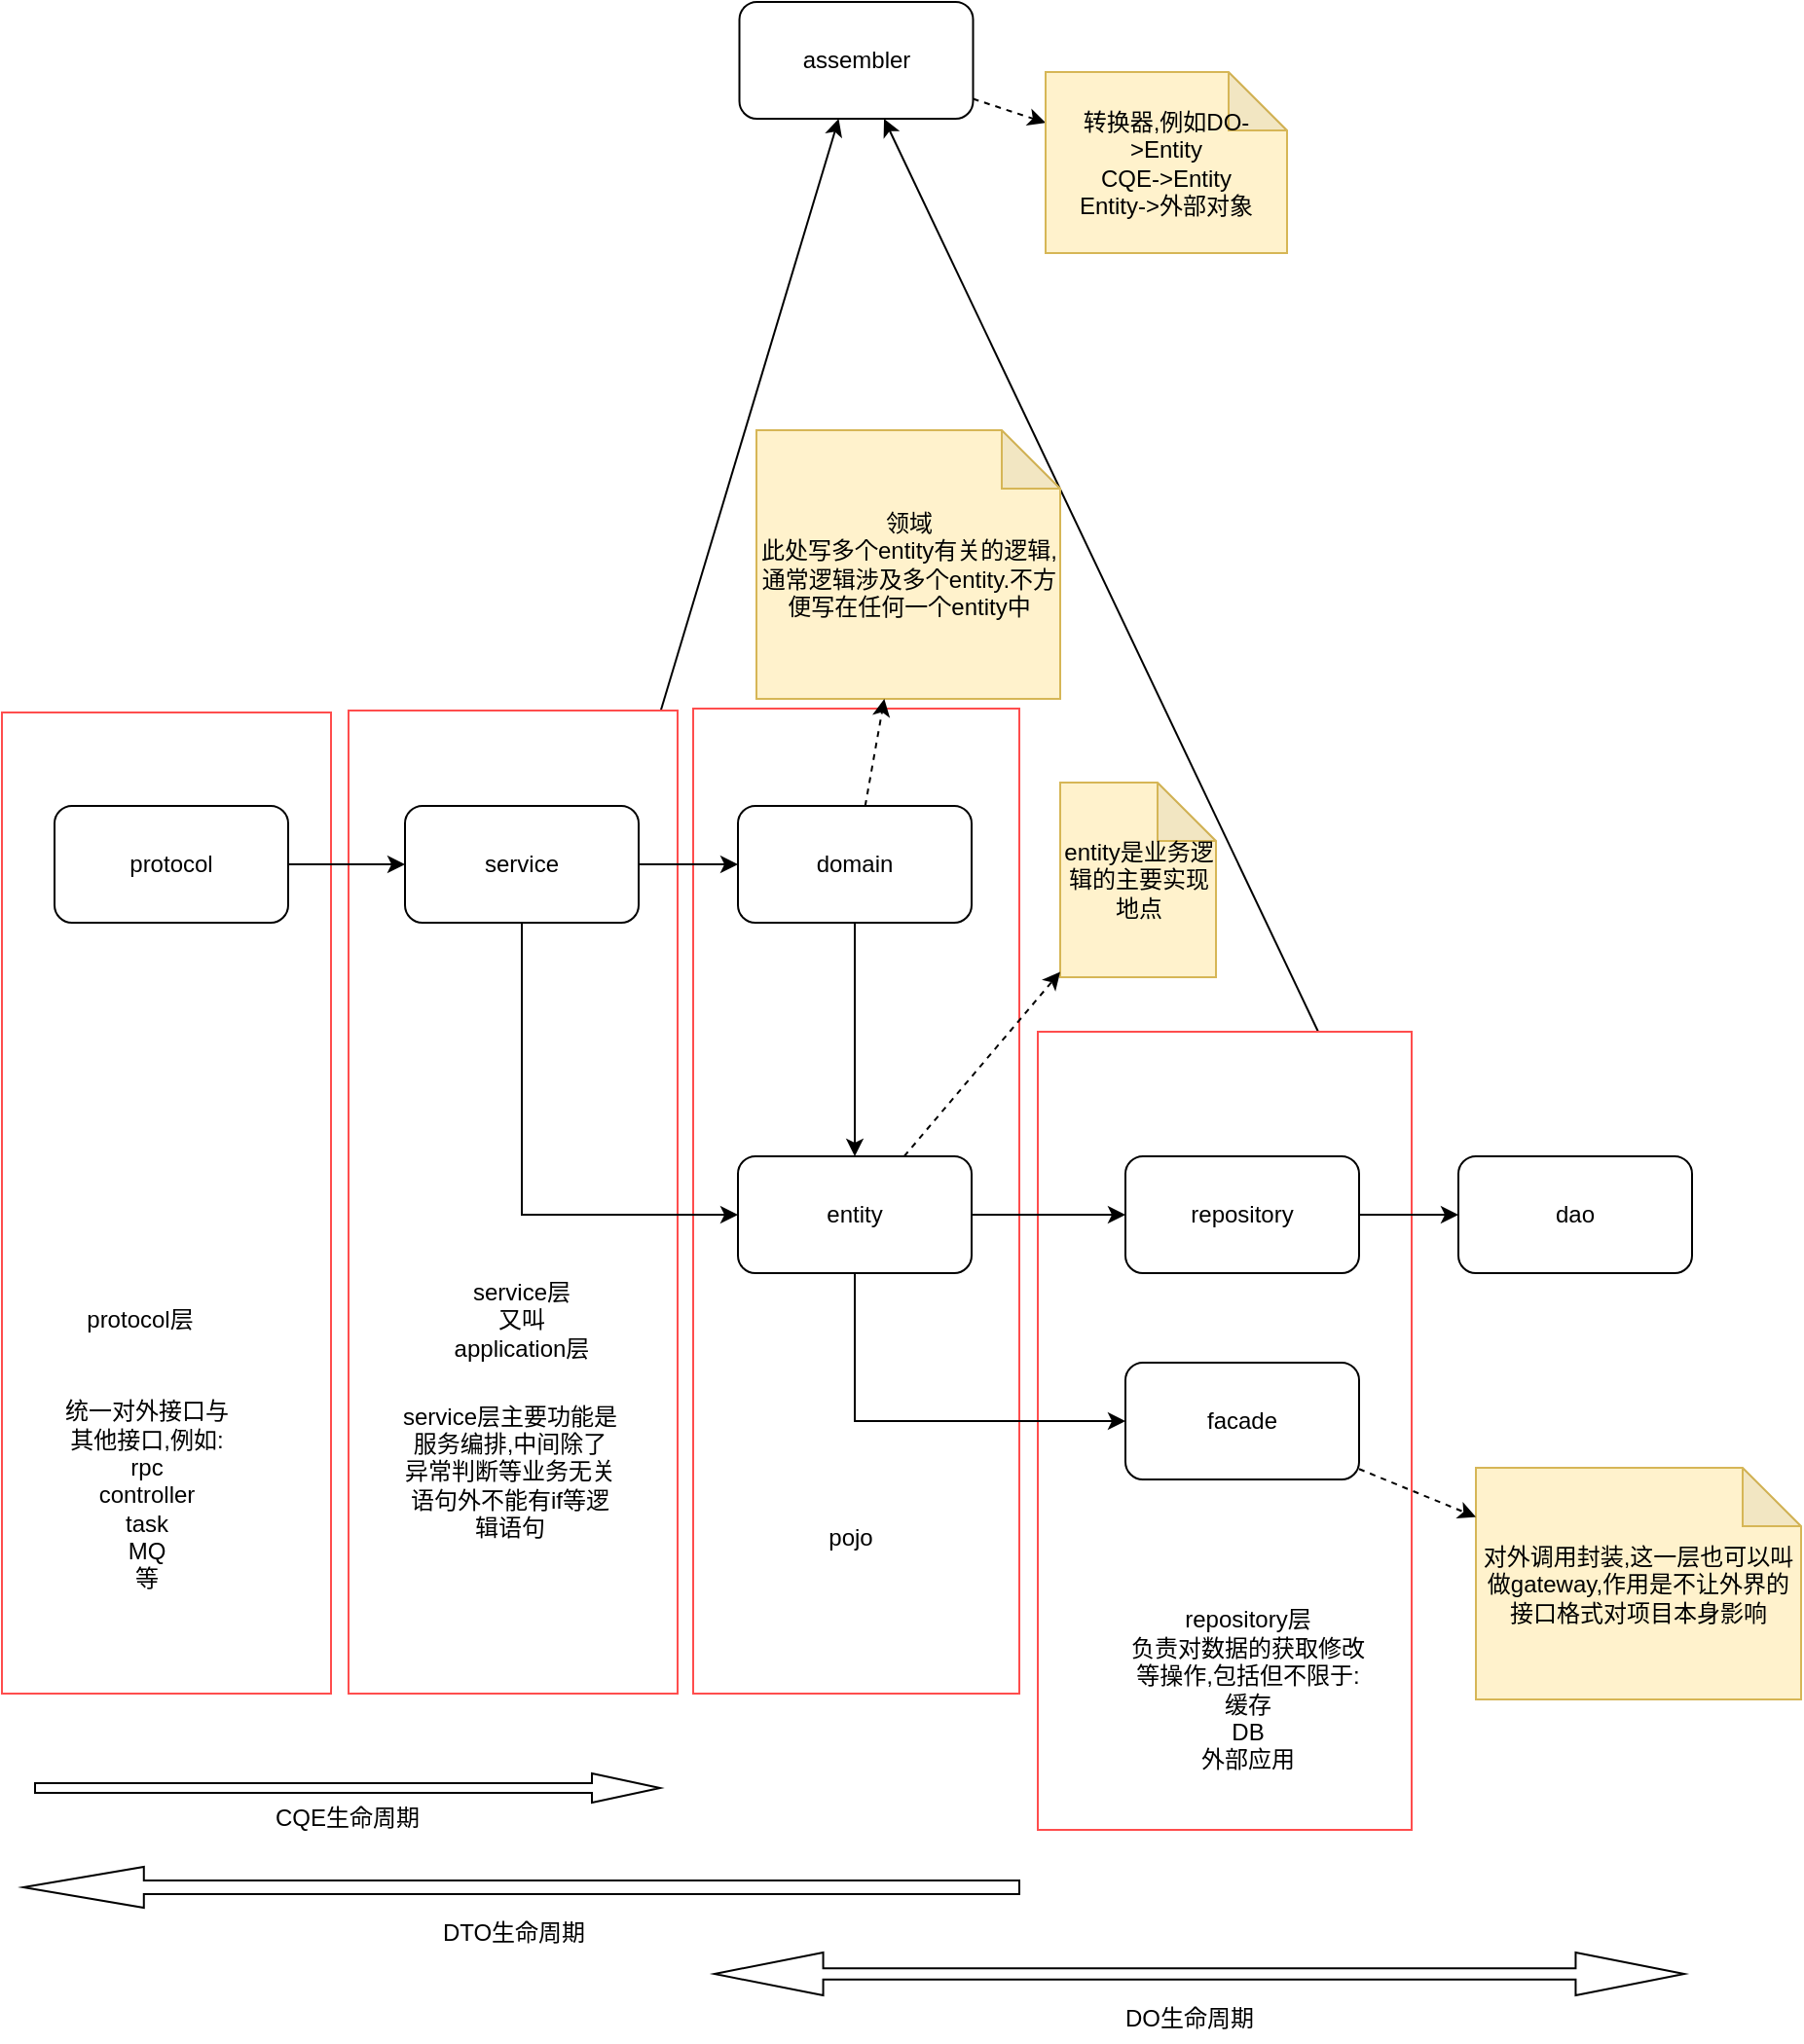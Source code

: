 <mxfile version="14.9.6" type="device"><diagram id="CCzBKcG8npg0QQUYREzx" name="第 1 页"><mxGraphModel dx="2797" dy="1009" grid="0" gridSize="10" guides="1" tooltips="1" connect="1" arrows="1" fold="1" page="0" pageScale="1" pageWidth="827" pageHeight="1169" math="0" shadow="0"><root><mxCell id="0"/><mxCell id="1" parent="0"/><mxCell id="ZXlop6cL9wTdBfpkYJrF-3" style="edgeStyle=none;rounded=0;orthogonalLoop=1;jettySize=auto;html=1;exitX=0.75;exitY=0;exitDx=0;exitDy=0;" parent="1" source="9oCh7La_qyxHWpQF2uG_-40" target="ZXlop6cL9wTdBfpkYJrF-1" edge="1"><mxGeometry relative="1" as="geometry"/></mxCell><mxCell id="9oCh7La_qyxHWpQF2uG_-40" value="" style="rounded=0;whiteSpace=wrap;html=1;fillColor=none;strokeColor=#FF4D4D;" parent="1" vertex="1"><mxGeometry x="-182" y="666" width="192" height="410" as="geometry"/></mxCell><mxCell id="9oCh7La_qyxHWpQF2uG_-41" value="repository层&lt;br&gt;负责对数据的获取修改等操作,包括但不限于:&lt;br&gt;缓存&lt;br&gt;DB&lt;br&gt;外部应用" style="text;html=1;strokeColor=none;fillColor=none;align=center;verticalAlign=middle;whiteSpace=wrap;rounded=0;" parent="1" vertex="1"><mxGeometry x="-139.25" y="946" width="129.5" height="116" as="geometry"/></mxCell><mxCell id="9oCh7La_qyxHWpQF2uG_-19" value="" style="rounded=0;whiteSpace=wrap;html=1;fillColor=none;strokeColor=#FF4D4D;" parent="1" vertex="1"><mxGeometry x="-714" y="502" width="169" height="504" as="geometry"/></mxCell><mxCell id="ZXlop6cL9wTdBfpkYJrF-2" style="rounded=0;orthogonalLoop=1;jettySize=auto;html=1;" parent="1" source="9oCh7La_qyxHWpQF2uG_-22" target="ZXlop6cL9wTdBfpkYJrF-1" edge="1"><mxGeometry relative="1" as="geometry"/></mxCell><mxCell id="9oCh7La_qyxHWpQF2uG_-22" value="" style="rounded=0;whiteSpace=wrap;html=1;fillColor=none;strokeColor=#FF4D4D;" parent="1" vertex="1"><mxGeometry x="-536" y="501" width="169" height="505" as="geometry"/></mxCell><mxCell id="9oCh7La_qyxHWpQF2uG_-26" value="" style="rounded=0;whiteSpace=wrap;html=1;fillColor=none;strokeColor=#FF4D4D;" parent="1" vertex="1"><mxGeometry x="-359" y="500" width="167.5" height="506" as="geometry"/></mxCell><mxCell id="9oCh7La_qyxHWpQF2uG_-4" value="" style="edgeStyle=orthogonalEdgeStyle;rounded=0;orthogonalLoop=1;jettySize=auto;html=1;" parent="1" source="9oCh7La_qyxHWpQF2uG_-1" target="9oCh7La_qyxHWpQF2uG_-3" edge="1"><mxGeometry relative="1" as="geometry"/></mxCell><mxCell id="9oCh7La_qyxHWpQF2uG_-1" value="protocol" style="rounded=1;whiteSpace=wrap;html=1;" parent="1" vertex="1"><mxGeometry x="-687" y="550" width="120" height="60" as="geometry"/></mxCell><mxCell id="9oCh7La_qyxHWpQF2uG_-6" value="" style="edgeStyle=orthogonalEdgeStyle;rounded=0;orthogonalLoop=1;jettySize=auto;html=1;" parent="1" source="9oCh7La_qyxHWpQF2uG_-3" target="9oCh7La_qyxHWpQF2uG_-5" edge="1"><mxGeometry relative="1" as="geometry"/></mxCell><mxCell id="9oCh7La_qyxHWpQF2uG_-39" style="edgeStyle=orthogonalEdgeStyle;rounded=0;orthogonalLoop=1;jettySize=auto;html=1;exitX=0.5;exitY=1;exitDx=0;exitDy=0;entryX=0;entryY=0.5;entryDx=0;entryDy=0;" parent="1" source="9oCh7La_qyxHWpQF2uG_-3" target="9oCh7La_qyxHWpQF2uG_-7" edge="1"><mxGeometry relative="1" as="geometry"/></mxCell><mxCell id="9oCh7La_qyxHWpQF2uG_-3" value="service" style="rounded=1;whiteSpace=wrap;html=1;" parent="1" vertex="1"><mxGeometry x="-507" y="550" width="120" height="60" as="geometry"/></mxCell><mxCell id="9oCh7La_qyxHWpQF2uG_-8" value="" style="edgeStyle=orthogonalEdgeStyle;rounded=0;orthogonalLoop=1;jettySize=auto;html=1;" parent="1" source="9oCh7La_qyxHWpQF2uG_-5" target="9oCh7La_qyxHWpQF2uG_-7" edge="1"><mxGeometry relative="1" as="geometry"/></mxCell><mxCell id="9oCh7La_qyxHWpQF2uG_-5" value="domain" style="rounded=1;whiteSpace=wrap;html=1;" parent="1" vertex="1"><mxGeometry x="-336" y="550" width="120" height="60" as="geometry"/></mxCell><mxCell id="9oCh7La_qyxHWpQF2uG_-10" value="" style="edgeStyle=orthogonalEdgeStyle;rounded=0;orthogonalLoop=1;jettySize=auto;html=1;" parent="1" source="9oCh7La_qyxHWpQF2uG_-7" target="9oCh7La_qyxHWpQF2uG_-9" edge="1"><mxGeometry relative="1" as="geometry"/></mxCell><mxCell id="9oCh7La_qyxHWpQF2uG_-12" style="edgeStyle=orthogonalEdgeStyle;rounded=0;orthogonalLoop=1;jettySize=auto;html=1;exitX=0.5;exitY=1;exitDx=0;exitDy=0;entryX=0;entryY=0.5;entryDx=0;entryDy=0;" parent="1" source="9oCh7La_qyxHWpQF2uG_-7" target="9oCh7La_qyxHWpQF2uG_-11" edge="1"><mxGeometry relative="1" as="geometry"/></mxCell><mxCell id="9oCh7La_qyxHWpQF2uG_-7" value="entity" style="rounded=1;whiteSpace=wrap;html=1;" parent="1" vertex="1"><mxGeometry x="-336" y="730" width="120" height="60" as="geometry"/></mxCell><mxCell id="9oCh7La_qyxHWpQF2uG_-14" value="" style="edgeStyle=orthogonalEdgeStyle;rounded=0;orthogonalLoop=1;jettySize=auto;html=1;" parent="1" source="9oCh7La_qyxHWpQF2uG_-9" target="9oCh7La_qyxHWpQF2uG_-13" edge="1"><mxGeometry relative="1" as="geometry"/></mxCell><mxCell id="9oCh7La_qyxHWpQF2uG_-9" value="repository" style="rounded=1;whiteSpace=wrap;html=1;" parent="1" vertex="1"><mxGeometry x="-137" y="730" width="120" height="60" as="geometry"/></mxCell><mxCell id="9oCh7La_qyxHWpQF2uG_-11" value="facade" style="rounded=1;whiteSpace=wrap;html=1;" parent="1" vertex="1"><mxGeometry x="-137" y="836" width="120" height="60" as="geometry"/></mxCell><mxCell id="9oCh7La_qyxHWpQF2uG_-13" value="dao" style="rounded=1;whiteSpace=wrap;html=1;" parent="1" vertex="1"><mxGeometry x="34" y="730" width="120" height="60" as="geometry"/></mxCell><mxCell id="9oCh7La_qyxHWpQF2uG_-20" value="protocol层" style="text;html=1;strokeColor=none;fillColor=none;align=center;verticalAlign=middle;whiteSpace=wrap;rounded=0;dashed=1;dashPattern=1 4;" parent="1" vertex="1"><mxGeometry x="-687" y="803" width="88" height="21" as="geometry"/></mxCell><mxCell id="9oCh7La_qyxHWpQF2uG_-21" value="统一对外接口与其他接口,例如:&lt;br&gt;rpc&lt;br&gt;controller&lt;br&gt;task&lt;br&gt;MQ&lt;br&gt;等" style="text;html=1;strokeColor=none;fillColor=none;align=center;verticalAlign=middle;whiteSpace=wrap;rounded=0;dashed=1;dashPattern=1 4;" parent="1" vertex="1"><mxGeometry x="-687" y="842" width="95" height="124" as="geometry"/></mxCell><mxCell id="9oCh7La_qyxHWpQF2uG_-23" value="service层&lt;br&gt;又叫&lt;br&gt;application层" style="text;html=1;strokeColor=none;fillColor=none;align=center;verticalAlign=middle;whiteSpace=wrap;rounded=0;dashed=1;dashPattern=1 4;" parent="1" vertex="1"><mxGeometry x="-487" y="803" width="80" height="21" as="geometry"/></mxCell><mxCell id="9oCh7La_qyxHWpQF2uG_-24" value="service层主要功能是服务编排,中间除了异常判断等业务无关语句外不能有if等逻辑语句" style="text;html=1;strokeColor=none;fillColor=none;align=center;verticalAlign=middle;whiteSpace=wrap;rounded=0;dashed=1;dashPattern=1 4;" parent="1" vertex="1"><mxGeometry x="-509.5" y="847" width="112" height="89" as="geometry"/></mxCell><mxCell id="9oCh7La_qyxHWpQF2uG_-27" value="pojo" style="text;html=1;strokeColor=none;fillColor=none;align=center;verticalAlign=middle;whiteSpace=wrap;rounded=0;dashed=1;dashPattern=1 4;" parent="1" vertex="1"><mxGeometry x="-298" y="916" width="40" height="20" as="geometry"/></mxCell><mxCell id="9oCh7La_qyxHWpQF2uG_-30" value="领域&lt;br&gt;此处写多个entity有关的逻辑,通常逻辑涉及多个entity.不方便写在任何一个entity中" style="shape=note;whiteSpace=wrap;html=1;backgroundOutline=1;darkOpacity=0.05;fillColor=#fff2cc;strokeColor=#d6b656;" parent="1" vertex="1"><mxGeometry x="-326.5" y="357" width="156" height="138" as="geometry"/></mxCell><mxCell id="9oCh7La_qyxHWpQF2uG_-31" value="entity是业务逻辑的主要实现地点" style="shape=note;whiteSpace=wrap;html=1;backgroundOutline=1;darkOpacity=0.05;fillColor=#fff2cc;strokeColor=#d6b656;" parent="1" vertex="1"><mxGeometry x="-170.5" y="538" width="80" height="100" as="geometry"/></mxCell><mxCell id="9oCh7La_qyxHWpQF2uG_-33" value="" style="endArrow=classic;html=1;dashed=1;" parent="1" source="9oCh7La_qyxHWpQF2uG_-7" target="9oCh7La_qyxHWpQF2uG_-31" edge="1"><mxGeometry width="50" height="50" relative="1" as="geometry"><mxPoint x="-171" y="1121" as="sourcePoint"/><mxPoint x="-121" y="1071" as="targetPoint"/></mxGeometry></mxCell><mxCell id="9oCh7La_qyxHWpQF2uG_-34" value="" style="endArrow=classic;html=1;dashed=1;" parent="1" source="9oCh7La_qyxHWpQF2uG_-5" target="9oCh7La_qyxHWpQF2uG_-30" edge="1"><mxGeometry width="50" height="50" relative="1" as="geometry"><mxPoint x="123.998" y="408" as="sourcePoint"/><mxPoint x="236.057" y="595" as="targetPoint"/></mxGeometry></mxCell><mxCell id="9oCh7La_qyxHWpQF2uG_-42" value="对外调用封装,这一层也可以叫做gateway,作用是不让外界的接口格式对项目本身影响" style="shape=note;whiteSpace=wrap;html=1;backgroundOutline=1;darkOpacity=0.05;fillColor=#fff2cc;strokeColor=#d6b656;" parent="1" vertex="1"><mxGeometry x="43" y="890" width="167" height="119" as="geometry"/></mxCell><mxCell id="9oCh7La_qyxHWpQF2uG_-43" value="" style="endArrow=classic;html=1;dashed=1;" parent="1" source="9oCh7La_qyxHWpQF2uG_-11" target="9oCh7La_qyxHWpQF2uG_-42" edge="1"><mxGeometry width="50" height="50" relative="1" as="geometry"><mxPoint x="70.533" y="1272.78" as="sourcePoint"/><mxPoint x="182.47" y="1177.005" as="targetPoint"/></mxGeometry></mxCell><mxCell id="9oCh7La_qyxHWpQF2uG_-51" value="CQE生命周期" style="text;html=1;strokeColor=none;fillColor=none;align=center;verticalAlign=middle;whiteSpace=wrap;rounded=0;" parent="1" vertex="1"><mxGeometry x="-586" y="1058" width="99" height="23" as="geometry"/></mxCell><mxCell id="9oCh7La_qyxHWpQF2uG_-54" value="DTO生命周期" style="text;html=1;strokeColor=none;fillColor=none;align=center;verticalAlign=middle;whiteSpace=wrap;rounded=0;" parent="1" vertex="1"><mxGeometry x="-500.5" y="1116" width="98" height="26" as="geometry"/></mxCell><mxCell id="9oCh7La_qyxHWpQF2uG_-56" value="DO生命周期" style="text;html=1;strokeColor=none;fillColor=none;align=center;verticalAlign=middle;whiteSpace=wrap;rounded=0;" parent="1" vertex="1"><mxGeometry x="-142" y="1161" width="76" height="24" as="geometry"/></mxCell><mxCell id="ZXlop6cL9wTdBfpkYJrF-5" style="edgeStyle=none;rounded=1;orthogonalLoop=1;jettySize=auto;html=1;dashed=1;" parent="1" source="ZXlop6cL9wTdBfpkYJrF-1" target="ZXlop6cL9wTdBfpkYJrF-4" edge="1"><mxGeometry relative="1" as="geometry"/></mxCell><mxCell id="ZXlop6cL9wTdBfpkYJrF-1" value="assembler" style="rounded=1;whiteSpace=wrap;html=1;" parent="1" vertex="1"><mxGeometry x="-335.25" y="137" width="120" height="60" as="geometry"/></mxCell><mxCell id="ZXlop6cL9wTdBfpkYJrF-4" value="转换器,例如DO-&amp;gt;Entity&lt;br&gt;CQE-&amp;gt;Entity&lt;br&gt;Entity-&amp;gt;外部对象" style="shape=note;whiteSpace=wrap;html=1;backgroundOutline=1;darkOpacity=0.05;fillColor=#fff2cc;strokeColor=#d6b656;" parent="1" vertex="1"><mxGeometry x="-178" y="173" width="124" height="93" as="geometry"/></mxCell><mxCell id="ZXlop6cL9wTdBfpkYJrF-6" value="" style="shape=singleArrow;whiteSpace=wrap;html=1;arrowWidth=0.333;arrowSize=0.109;" parent="1" vertex="1"><mxGeometry x="-697" y="1047" width="321" height="15" as="geometry"/></mxCell><mxCell id="ZXlop6cL9wTdBfpkYJrF-8" value="" style="shape=singleArrow;direction=west;whiteSpace=wrap;html=1;arrowWidth=0.333;arrowSize=0.121;" parent="1" vertex="1"><mxGeometry x="-703" y="1095" width="511.5" height="21" as="geometry"/></mxCell><mxCell id="ZXlop6cL9wTdBfpkYJrF-9" value="" style="shape=doubleArrow;whiteSpace=wrap;html=1;arrowWidth=0.265;arrowSize=0.112;" parent="1" vertex="1"><mxGeometry x="-348" y="1139" width="498" height="22" as="geometry"/></mxCell></root></mxGraphModel></diagram></mxfile>